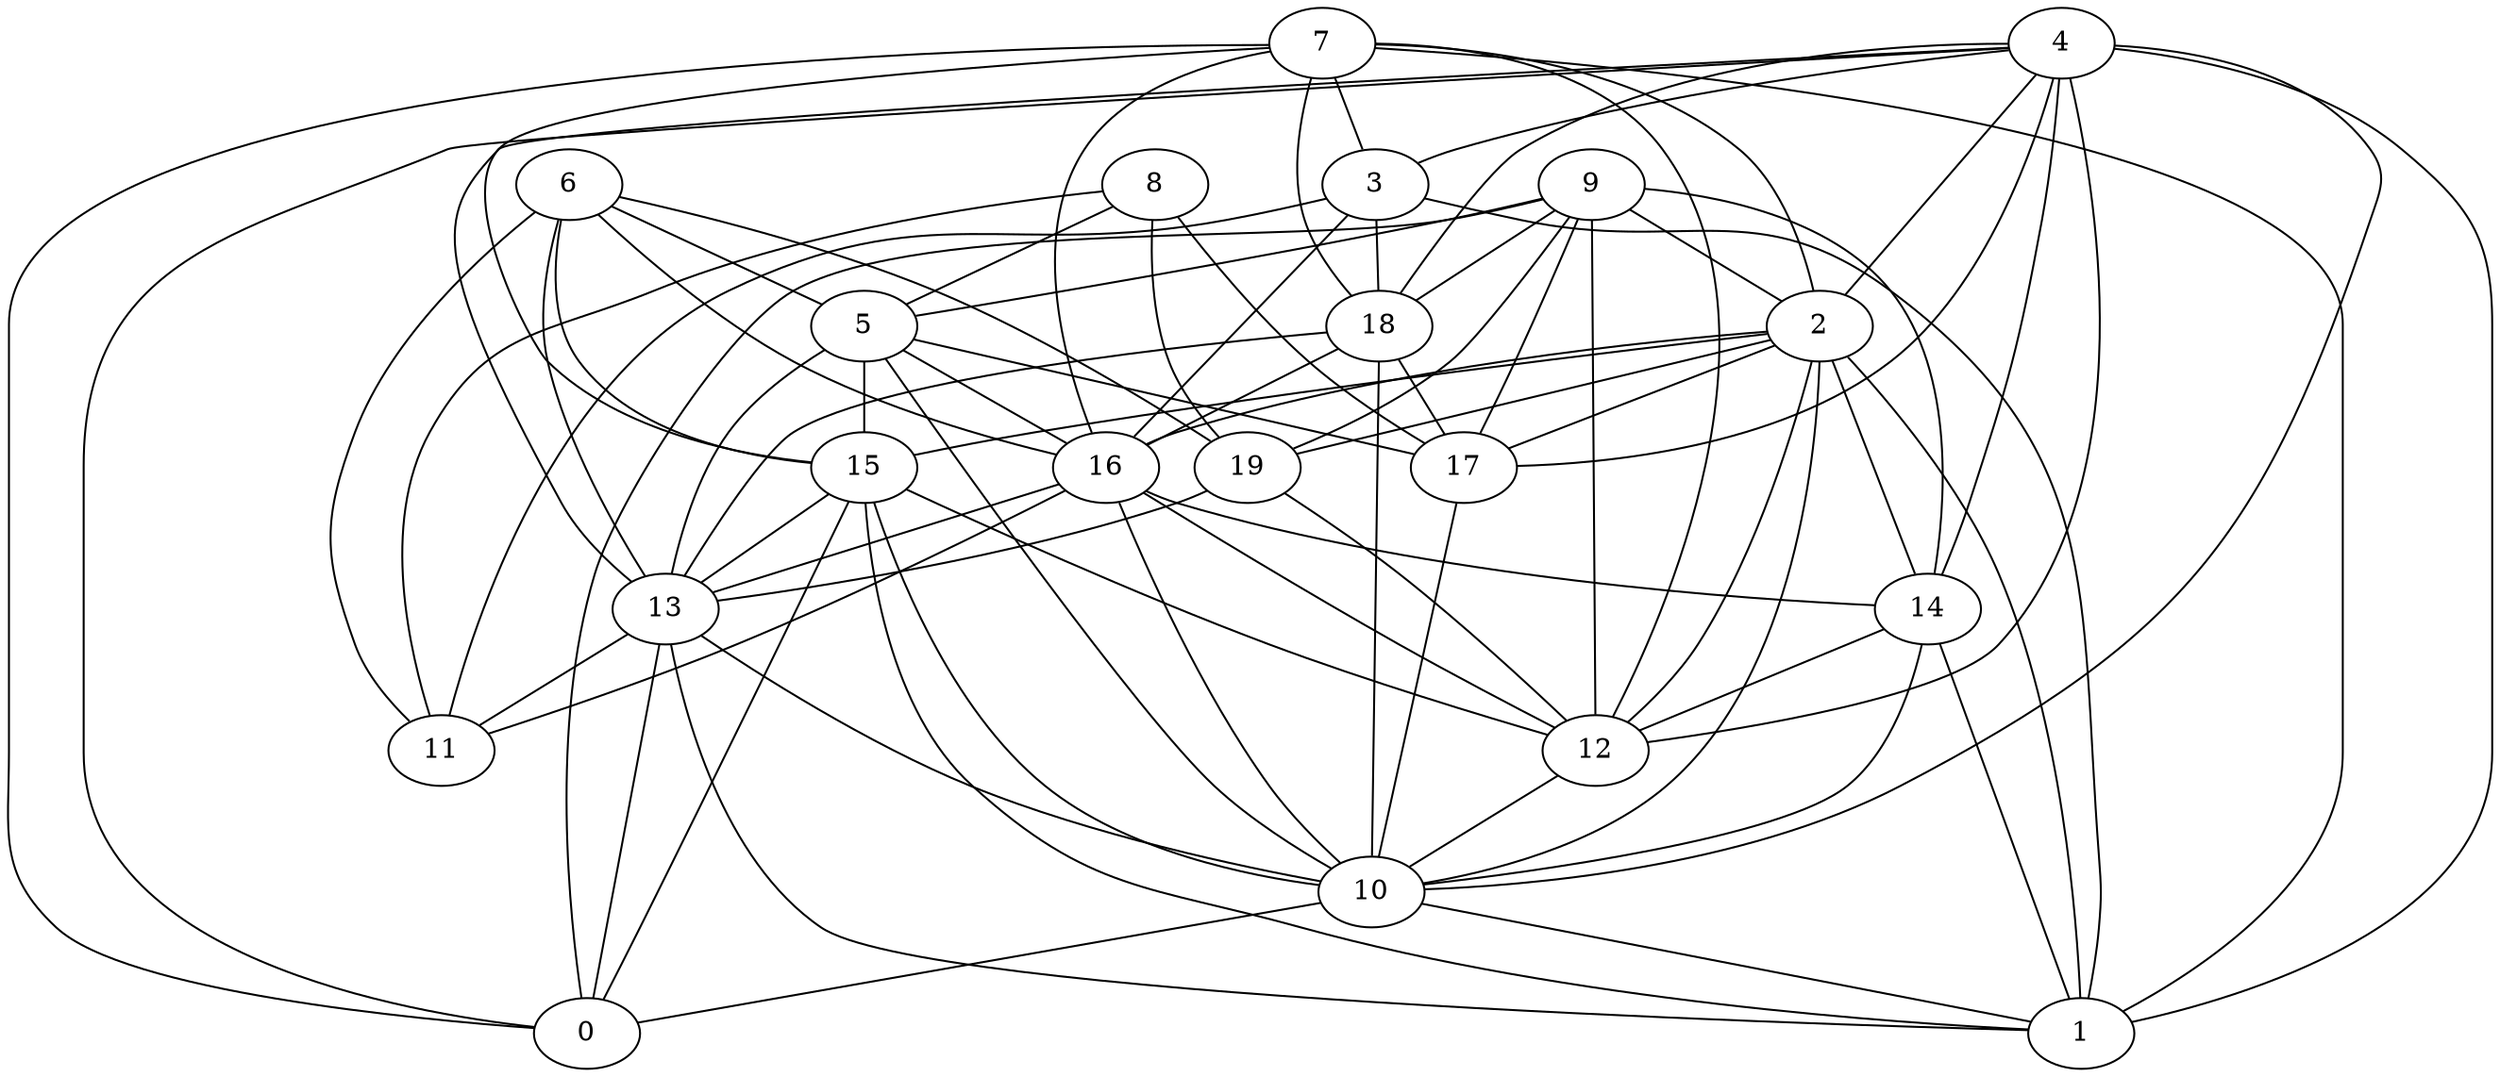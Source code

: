 digraph GG_graph {

subgraph G_graph {
edge [color = black]
"6" -> "5" [dir = none]
"6" -> "11" [dir = none]
"6" -> "15" [dir = none]
"6" -> "16" [dir = none]
"6" -> "19" [dir = none]
"8" -> "11" [dir = none]
"8" -> "17" [dir = none]
"3" -> "18" [dir = none]
"3" -> "16" [dir = none]
"16" -> "13" [dir = none]
"7" -> "15" [dir = none]
"7" -> "18" [dir = none]
"7" -> "3" [dir = none]
"12" -> "10" [dir = none]
"14" -> "1" [dir = none]
"14" -> "12" [dir = none]
"5" -> "15" [dir = none]
"9" -> "0" [dir = none]
"9" -> "19" [dir = none]
"9" -> "2" [dir = none]
"9" -> "17" [dir = none]
"10" -> "1" [dir = none]
"2" -> "1" [dir = none]
"2" -> "12" [dir = none]
"2" -> "15" [dir = none]
"2" -> "17" [dir = none]
"2" -> "14" [dir = none]
"15" -> "13" [dir = none]
"15" -> "1" [dir = none]
"13" -> "11" [dir = none]
"13" -> "0" [dir = none]
"13" -> "10" [dir = none]
"18" -> "16" [dir = none]
"4" -> "14" [dir = none]
"4" -> "13" [dir = none]
"4" -> "2" [dir = none]
"4" -> "0" [dir = none]
"4" -> "18" [dir = none]
"4" -> "12" [dir = none]
"3" -> "11" [dir = none]
"5" -> "13" [dir = none]
"4" -> "1" [dir = none]
"5" -> "17" [dir = none]
"10" -> "0" [dir = none]
"16" -> "10" [dir = none]
"9" -> "12" [dir = none]
"6" -> "13" [dir = none]
"2" -> "10" [dir = none]
"18" -> "10" [dir = none]
"19" -> "13" [dir = none]
"19" -> "12" [dir = none]
"4" -> "3" [dir = none]
"8" -> "19" [dir = none]
"17" -> "10" [dir = none]
"5" -> "16" [dir = none]
"18" -> "13" [dir = none]
"9" -> "18" [dir = none]
"4" -> "17" [dir = none]
"13" -> "1" [dir = none]
"7" -> "0" [dir = none]
"3" -> "1" [dir = none]
"16" -> "11" [dir = none]
"4" -> "10" [dir = none]
"16" -> "12" [dir = none]
"15" -> "12" [dir = none]
"5" -> "10" [dir = none]
"15" -> "0" [dir = none]
"7" -> "2" [dir = none]
"9" -> "5" [dir = none]
"15" -> "10" [dir = none]
"8" -> "5" [dir = none]
"18" -> "17" [dir = none]
"2" -> "16" [dir = none]
"7" -> "16" [dir = none]
"16" -> "14" [dir = none]
"2" -> "19" [dir = none]
"14" -> "10" [dir = none]
"9" -> "14" [dir = none]
"7" -> "12" [dir = none]
"7" -> "1" [dir = none]
}

}
